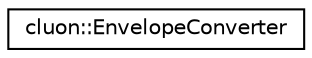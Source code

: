 digraph "Graphical Class Hierarchy"
{
 // LATEX_PDF_SIZE
  edge [fontname="Helvetica",fontsize="10",labelfontname="Helvetica",labelfontsize="10"];
  node [fontname="Helvetica",fontsize="10",shape=record];
  rankdir="LR";
  Node0 [label="cluon::EnvelopeConverter",height=0.2,width=0.4,color="black", fillcolor="white", style="filled",URL="$classcluon_1_1EnvelopeConverter.html",tooltip=" "];
}
